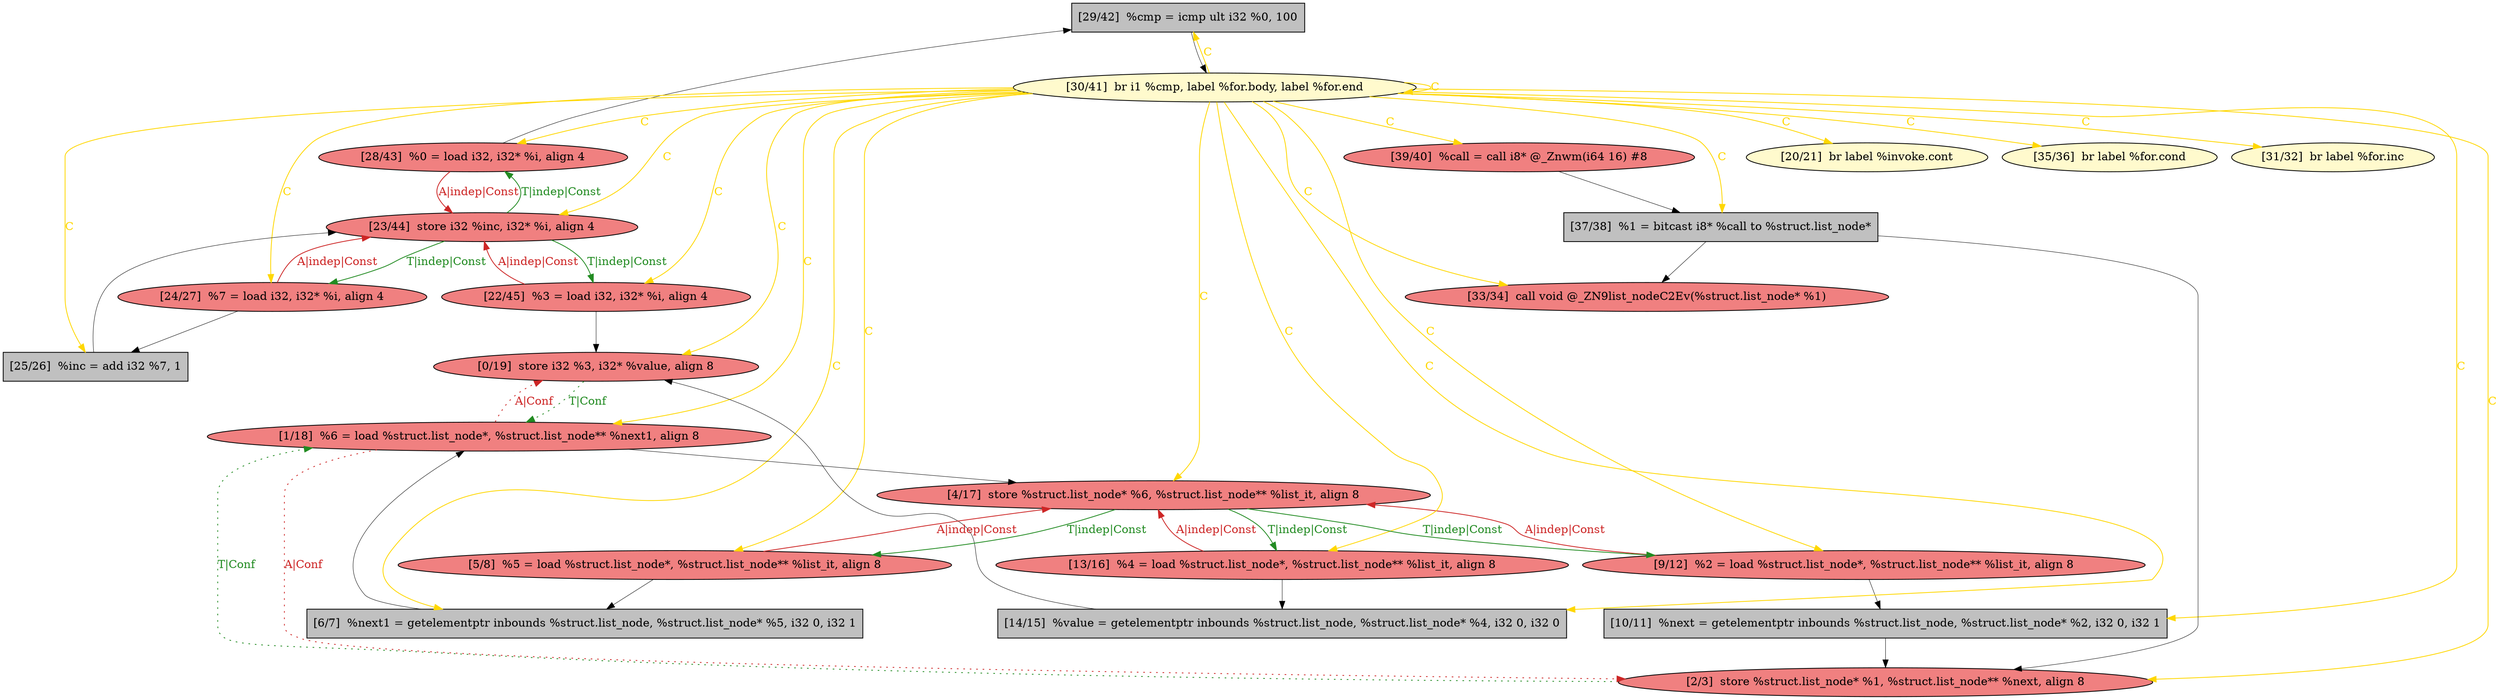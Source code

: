 
digraph G {


node442 [fillcolor=grey,label="[29/42]  %cmp = icmp ult i32 %0, 100",shape=rectangle,style=filled ]
node441 [fillcolor=lightcoral,label="[28/43]  %0 = load i32, i32* %i, align 4",shape=ellipse,style=filled ]
node440 [fillcolor=lightcoral,label="[23/44]  store i32 %inc, i32* %i, align 4",shape=ellipse,style=filled ]
node439 [fillcolor=lightcoral,label="[9/12]  %2 = load %struct.list_node*, %struct.list_node** %list_it, align 8",shape=ellipse,style=filled ]
node438 [fillcolor=lemonchiffon,label="[30/41]  br i1 %cmp, label %for.body, label %for.end",shape=ellipse,style=filled ]
node437 [fillcolor=grey,label="[6/7]  %next1 = getelementptr inbounds %struct.list_node, %struct.list_node* %5, i32 0, i32 1",shape=rectangle,style=filled ]
node436 [fillcolor=lightcoral,label="[33/34]  call void @_ZN9list_nodeC2Ev(%struct.list_node* %1)",shape=ellipse,style=filled ]
node425 [fillcolor=lightcoral,label="[2/3]  store %struct.list_node* %1, %struct.list_node** %next, align 8",shape=ellipse,style=filled ]
node422 [fillcolor=grey,label="[14/15]  %value = getelementptr inbounds %struct.list_node, %struct.list_node* %4, i32 0, i32 0",shape=rectangle,style=filled ]
node429 [fillcolor=lightcoral,label="[4/17]  store %struct.list_node* %6, %struct.list_node** %list_it, align 8",shape=ellipse,style=filled ]
node420 [fillcolor=lightcoral,label="[0/19]  store i32 %3, i32* %value, align 8",shape=ellipse,style=filled ]
node433 [fillcolor=grey,label="[25/26]  %inc = add i32 %7, 1",shape=rectangle,style=filled ]
node424 [fillcolor=lightcoral,label="[24/27]  %7 = load i32, i32* %i, align 4",shape=ellipse,style=filled ]
node426 [fillcolor=grey,label="[37/38]  %1 = bitcast i8* %call to %struct.list_node*",shape=rectangle,style=filled ]
node421 [fillcolor=lemonchiffon,label="[20/21]  br label %invoke.cont",shape=ellipse,style=filled ]
node427 [fillcolor=lightcoral,label="[1/18]  %6 = load %struct.list_node*, %struct.list_node** %next1, align 8",shape=ellipse,style=filled ]
node428 [fillcolor=grey,label="[10/11]  %next = getelementptr inbounds %struct.list_node, %struct.list_node* %2, i32 0, i32 1",shape=rectangle,style=filled ]
node423 [fillcolor=lightcoral,label="[22/45]  %3 = load i32, i32* %i, align 4",shape=ellipse,style=filled ]
node431 [fillcolor=lightcoral,label="[39/40]  %call = call i8* @_Znwm(i64 16) #8",shape=ellipse,style=filled ]
node432 [fillcolor=lightcoral,label="[5/8]  %5 = load %struct.list_node*, %struct.list_node** %list_it, align 8",shape=ellipse,style=filled ]
node434 [fillcolor=lightcoral,label="[13/16]  %4 = load %struct.list_node*, %struct.list_node** %list_it, align 8",shape=ellipse,style=filled ]
node430 [fillcolor=lemonchiffon,label="[35/36]  br label %for.cond",shape=ellipse,style=filled ]
node435 [fillcolor=lemonchiffon,label="[31/32]  br label %for.inc",shape=ellipse,style=filled ]

node438->node440 [style=solid,color=gold,label="C",penwidth=1.0,fontcolor=gold ]
node441->node440 [style=solid,color=firebrick3,label="A|indep|Const",penwidth=1.0,fontcolor=firebrick3 ]
node427->node420 [style=dotted,color=firebrick3,label="A|Conf",penwidth=1.0,fontcolor=firebrick3 ]
node438->node422 [style=solid,color=gold,label="C",penwidth=1.0,fontcolor=gold ]
node434->node429 [style=solid,color=firebrick3,label="A|indep|Const",penwidth=1.0,fontcolor=firebrick3 ]
node432->node429 [style=solid,color=firebrick3,label="A|indep|Const",penwidth=1.0,fontcolor=firebrick3 ]
node427->node425 [style=dotted,color=firebrick3,label="A|Conf",penwidth=1.0,fontcolor=firebrick3 ]
node425->node427 [style=dotted,color=forestgreen,label="T|Conf",penwidth=1.0,fontcolor=forestgreen ]
node434->node422 [style=solid,color=black,label="",penwidth=0.5,fontcolor=black ]
node424->node433 [style=solid,color=black,label="",penwidth=0.5,fontcolor=black ]
node441->node442 [style=solid,color=black,label="",penwidth=0.5,fontcolor=black ]
node440->node424 [style=solid,color=forestgreen,label="T|indep|Const",penwidth=1.0,fontcolor=forestgreen ]
node439->node429 [style=solid,color=firebrick3,label="A|indep|Const",penwidth=1.0,fontcolor=firebrick3 ]
node438->node428 [style=solid,color=gold,label="C",penwidth=1.0,fontcolor=gold ]
node432->node437 [style=solid,color=black,label="",penwidth=0.5,fontcolor=black ]
node438->node434 [style=solid,color=gold,label="C",penwidth=1.0,fontcolor=gold ]
node438->node420 [style=solid,color=gold,label="C",penwidth=1.0,fontcolor=gold ]
node420->node427 [style=dotted,color=forestgreen,label="T|Conf",penwidth=1.0,fontcolor=forestgreen ]
node437->node427 [style=solid,color=black,label="",penwidth=0.5,fontcolor=black ]
node438->node429 [style=solid,color=gold,label="C",penwidth=1.0,fontcolor=gold ]
node438->node439 [style=solid,color=gold,label="C",penwidth=1.0,fontcolor=gold ]
node438->node431 [style=solid,color=gold,label="C",penwidth=1.0,fontcolor=gold ]
node428->node425 [style=solid,color=black,label="",penwidth=0.5,fontcolor=black ]
node438->node436 [style=solid,color=gold,label="C",penwidth=1.0,fontcolor=gold ]
node438->node437 [style=solid,color=gold,label="C",penwidth=1.0,fontcolor=gold ]
node442->node438 [style=solid,color=black,label="",penwidth=0.5,fontcolor=black ]
node438->node424 [style=solid,color=gold,label="C",penwidth=1.0,fontcolor=gold ]
node438->node427 [style=solid,color=gold,label="C",penwidth=1.0,fontcolor=gold ]
node438->node421 [style=solid,color=gold,label="C",penwidth=1.0,fontcolor=gold ]
node433->node440 [style=solid,color=black,label="",penwidth=0.5,fontcolor=black ]
node429->node432 [style=solid,color=forestgreen,label="T|indep|Const",penwidth=1.0,fontcolor=forestgreen ]
node438->node438 [style=solid,color=gold,label="C",penwidth=1.0,fontcolor=gold ]
node438->node435 [style=solid,color=gold,label="C",penwidth=1.0,fontcolor=gold ]
node427->node429 [style=solid,color=black,label="",penwidth=0.5,fontcolor=black ]
node429->node434 [style=solid,color=forestgreen,label="T|indep|Const",penwidth=1.0,fontcolor=forestgreen ]
node423->node420 [style=solid,color=black,label="",penwidth=0.5,fontcolor=black ]
node440->node441 [style=solid,color=forestgreen,label="T|indep|Const",penwidth=1.0,fontcolor=forestgreen ]
node423->node440 [style=solid,color=firebrick3,label="A|indep|Const",penwidth=1.0,fontcolor=firebrick3 ]
node422->node420 [style=solid,color=black,label="",penwidth=0.5,fontcolor=black ]
node439->node428 [style=solid,color=black,label="",penwidth=0.5,fontcolor=black ]
node438->node430 [style=solid,color=gold,label="C",penwidth=1.0,fontcolor=gold ]
node431->node426 [style=solid,color=black,label="",penwidth=0.5,fontcolor=black ]
node429->node439 [style=solid,color=forestgreen,label="T|indep|Const",penwidth=1.0,fontcolor=forestgreen ]
node438->node442 [style=solid,color=gold,label="C",penwidth=1.0,fontcolor=gold ]
node438->node423 [style=solid,color=gold,label="C",penwidth=1.0,fontcolor=gold ]
node438->node425 [style=solid,color=gold,label="C",penwidth=1.0,fontcolor=gold ]
node438->node432 [style=solid,color=gold,label="C",penwidth=1.0,fontcolor=gold ]
node440->node423 [style=solid,color=forestgreen,label="T|indep|Const",penwidth=1.0,fontcolor=forestgreen ]
node424->node440 [style=solid,color=firebrick3,label="A|indep|Const",penwidth=1.0,fontcolor=firebrick3 ]
node438->node426 [style=solid,color=gold,label="C",penwidth=1.0,fontcolor=gold ]
node438->node433 [style=solid,color=gold,label="C",penwidth=1.0,fontcolor=gold ]
node438->node441 [style=solid,color=gold,label="C",penwidth=1.0,fontcolor=gold ]
node426->node436 [style=solid,color=black,label="",penwidth=0.5,fontcolor=black ]
node426->node425 [style=solid,color=black,label="",penwidth=0.5,fontcolor=black ]


}
